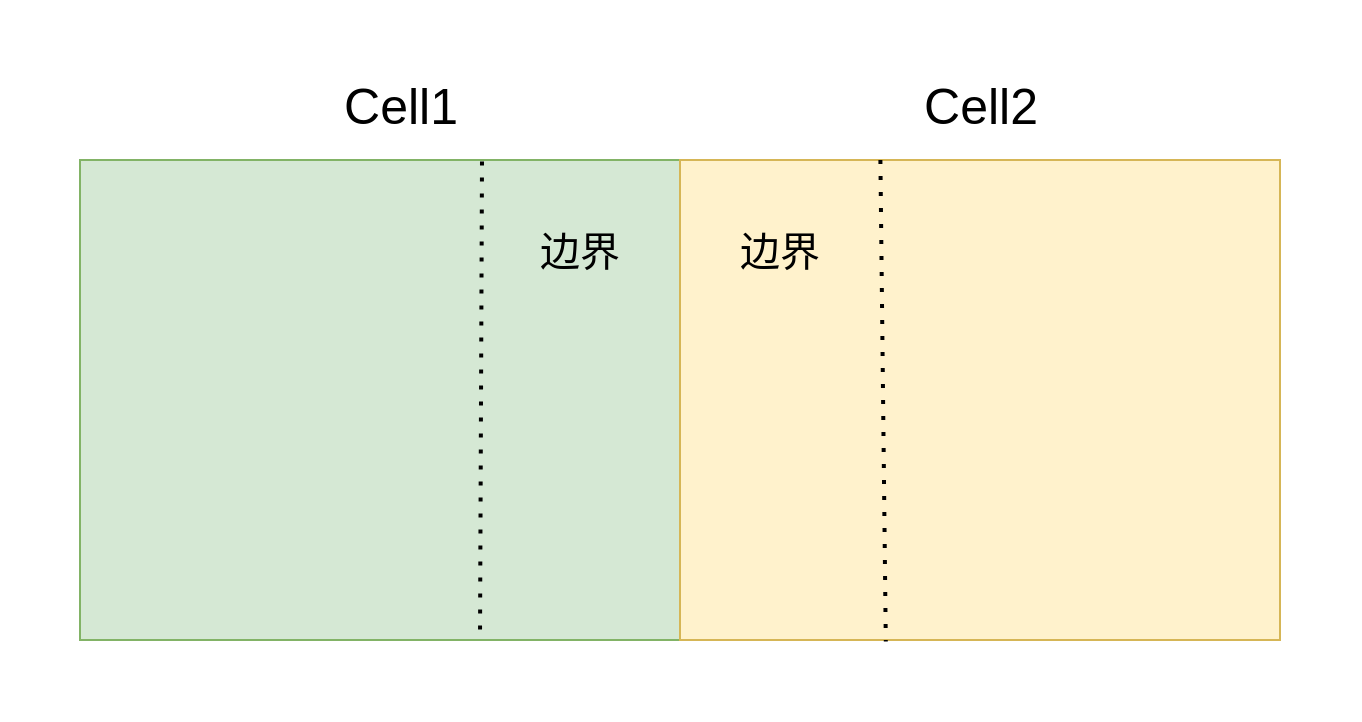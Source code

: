 <mxfile version="24.6.2" type="github">
  <diagram name="第 1 页" id="mCtsNMPK-qCeQv55arq6">
    <mxGraphModel dx="1213" dy="1915" grid="1" gridSize="10" guides="1" tooltips="1" connect="1" arrows="1" fold="1" page="1" pageScale="1" pageWidth="827" pageHeight="1169" math="0" shadow="0">
      <root>
        <mxCell id="0" />
        <mxCell id="1" parent="0" />
        <mxCell id="GfVbO2rgs8tm_GtIgk81-5" value="" style="rounded=0;whiteSpace=wrap;html=1;fillColor=none;strokeColor=none;" parent="1" vertex="1">
          <mxGeometry x="80" y="-160" width="680" height="360" as="geometry" />
        </mxCell>
        <mxCell id="GfVbO2rgs8tm_GtIgk81-3" value="Cell1" style="text;html=1;align=center;verticalAlign=middle;resizable=0;points=[];autosize=1;strokeColor=none;fillColor=none;fontSize=25;" parent="1" vertex="1">
          <mxGeometry x="240" y="-128" width="80" height="40" as="geometry" />
        </mxCell>
        <mxCell id="GfVbO2rgs8tm_GtIgk81-4" value="Cell2" style="text;html=1;align=center;verticalAlign=middle;resizable=0;points=[];autosize=1;strokeColor=none;fillColor=none;fontSize=25;" parent="1" vertex="1">
          <mxGeometry x="530" y="-128" width="80" height="40" as="geometry" />
        </mxCell>
        <mxCell id="8OMAZ_cFOerNt6lozPJR-2" value="" style="rounded=0;whiteSpace=wrap;html=1;fillColor=#d5e8d4;strokeColor=#82b366;" vertex="1" parent="1">
          <mxGeometry x="120" y="-80" width="300" height="240" as="geometry" />
        </mxCell>
        <mxCell id="8OMAZ_cFOerNt6lozPJR-3" value="" style="endArrow=none;dashed=1;html=1;dashPattern=1 3;strokeWidth=2;rounded=0;entryX=0;entryY=0;entryDx=0;entryDy=0;exitX=0.67;exitY=0.003;exitDx=0;exitDy=0;exitPerimeter=0;" edge="1" parent="1" source="8OMAZ_cFOerNt6lozPJR-2">
          <mxGeometry width="50" height="50" relative="1" as="geometry">
            <mxPoint x="400" y="-130" as="sourcePoint" />
            <mxPoint x="320" y="160" as="targetPoint" />
          </mxGeometry>
        </mxCell>
        <mxCell id="8OMAZ_cFOerNt6lozPJR-4" value="" style="rounded=0;whiteSpace=wrap;html=1;fillColor=#fff2cc;strokeColor=#d6b656;" vertex="1" parent="1">
          <mxGeometry x="420" y="-80" width="300" height="240" as="geometry" />
        </mxCell>
        <mxCell id="8OMAZ_cFOerNt6lozPJR-5" value="" style="endArrow=none;dashed=1;html=1;dashPattern=1 3;strokeWidth=2;rounded=0;entryX=0.343;entryY=1.003;entryDx=0;entryDy=0;exitX=0.334;exitY=0;exitDx=0;exitDy=0;exitPerimeter=0;entryPerimeter=0;" edge="1" parent="1" source="8OMAZ_cFOerNt6lozPJR-4" target="8OMAZ_cFOerNt6lozPJR-4">
          <mxGeometry width="50" height="50" relative="1" as="geometry">
            <mxPoint x="331" y="-309" as="sourcePoint" />
            <mxPoint x="330" y="-70" as="targetPoint" />
          </mxGeometry>
        </mxCell>
        <mxCell id="8OMAZ_cFOerNt6lozPJR-6" value="边界" style="text;strokeColor=none;align=center;fillColor=none;html=1;verticalAlign=middle;whiteSpace=wrap;rounded=0;fontSize=20;" vertex="1" parent="1">
          <mxGeometry x="340" y="-50" width="60" height="30" as="geometry" />
        </mxCell>
        <mxCell id="8OMAZ_cFOerNt6lozPJR-7" value="边界" style="text;strokeColor=none;align=center;fillColor=none;html=1;verticalAlign=middle;whiteSpace=wrap;rounded=0;fontSize=20;" vertex="1" parent="1">
          <mxGeometry x="440" y="-50" width="60" height="30" as="geometry" />
        </mxCell>
      </root>
    </mxGraphModel>
  </diagram>
</mxfile>
